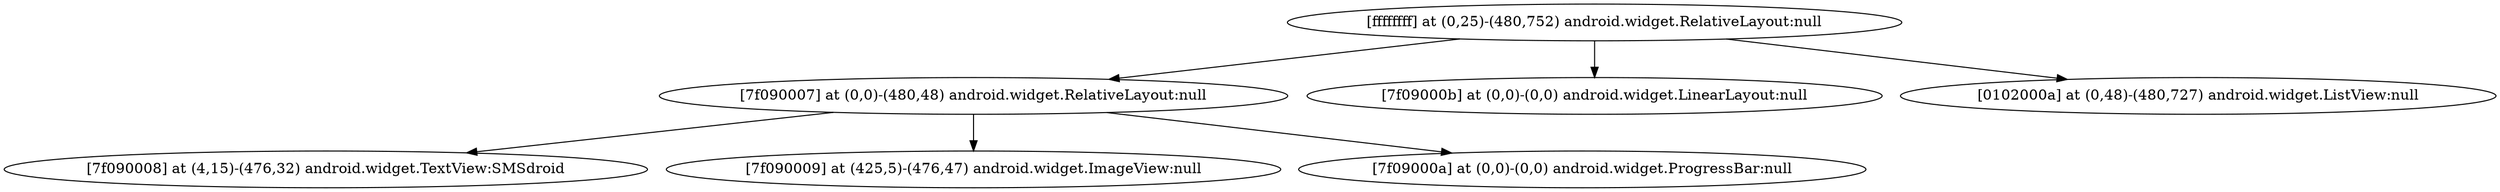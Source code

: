 strict digraph G {
  1 [ label="[ffffffff] at (0,25)-(480,752) android.widget.RelativeLayout:null" ];
  2 [ label="[7f090007] at (0,0)-(480,48) android.widget.RelativeLayout:null" ];
  3 [ label="[7f090008] at (4,15)-(476,32) android.widget.TextView:SMSdroid" ];
  4 [ label="[7f090009] at (425,5)-(476,47) android.widget.ImageView:null" ];
  5 [ label="[7f09000a] at (0,0)-(0,0) android.widget.ProgressBar:null" ];
  6 [ label="[7f09000b] at (0,0)-(0,0) android.widget.LinearLayout:null" ];
  7 [ label="[0102000a] at (0,48)-(480,727) android.widget.ListView:null" ];
  1 -> 2;
  2 -> 3;
  2 -> 4;
  2 -> 5;
  1 -> 6;
  1 -> 7;
}
